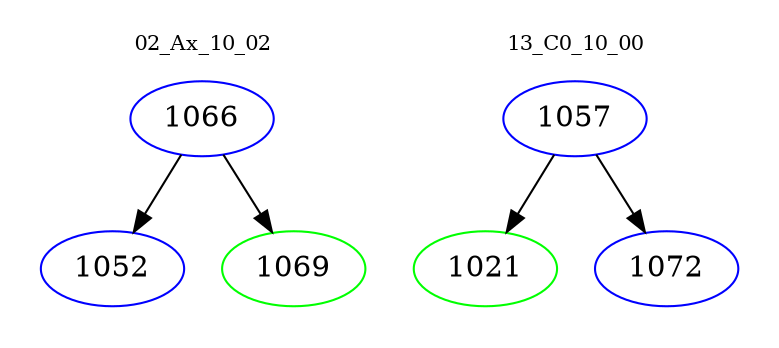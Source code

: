 digraph{
subgraph cluster_0 {
color = white
label = "02_Ax_10_02";
fontsize=10;
T0_1066 [label="1066", color="blue"]
T0_1066 -> T0_1052 [color="black"]
T0_1052 [label="1052", color="blue"]
T0_1066 -> T0_1069 [color="black"]
T0_1069 [label="1069", color="green"]
}
subgraph cluster_1 {
color = white
label = "13_C0_10_00";
fontsize=10;
T1_1057 [label="1057", color="blue"]
T1_1057 -> T1_1021 [color="black"]
T1_1021 [label="1021", color="green"]
T1_1057 -> T1_1072 [color="black"]
T1_1072 [label="1072", color="blue"]
}
}
